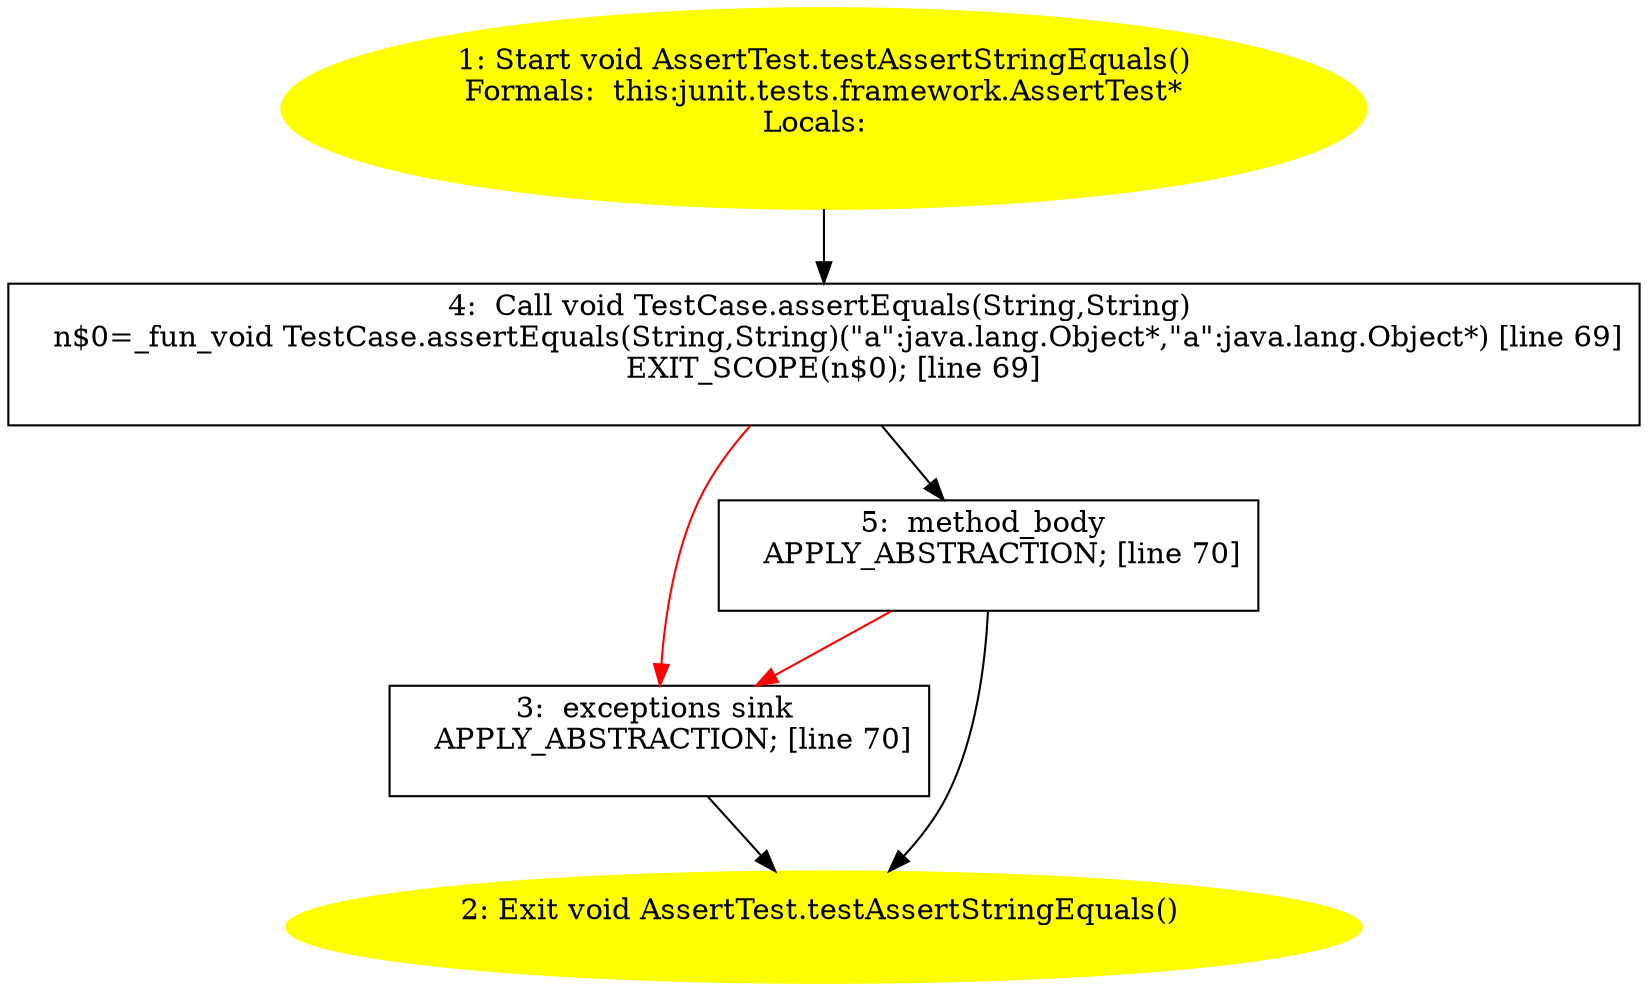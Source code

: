 /* @generated */
digraph cfg {
"junit.tests.framework.AssertTest.testAssertStringEquals():void.9c30d43e8eb642d52f4046937f82cb54_1" [label="1: Start void AssertTest.testAssertStringEquals()\nFormals:  this:junit.tests.framework.AssertTest*\nLocals:  \n  " color=yellow style=filled]
	

	 "junit.tests.framework.AssertTest.testAssertStringEquals():void.9c30d43e8eb642d52f4046937f82cb54_1" -> "junit.tests.framework.AssertTest.testAssertStringEquals():void.9c30d43e8eb642d52f4046937f82cb54_4" ;
"junit.tests.framework.AssertTest.testAssertStringEquals():void.9c30d43e8eb642d52f4046937f82cb54_2" [label="2: Exit void AssertTest.testAssertStringEquals() \n  " color=yellow style=filled]
	

"junit.tests.framework.AssertTest.testAssertStringEquals():void.9c30d43e8eb642d52f4046937f82cb54_3" [label="3:  exceptions sink \n   APPLY_ABSTRACTION; [line 70]\n " shape="box"]
	

	 "junit.tests.framework.AssertTest.testAssertStringEquals():void.9c30d43e8eb642d52f4046937f82cb54_3" -> "junit.tests.framework.AssertTest.testAssertStringEquals():void.9c30d43e8eb642d52f4046937f82cb54_2" ;
"junit.tests.framework.AssertTest.testAssertStringEquals():void.9c30d43e8eb642d52f4046937f82cb54_4" [label="4:  Call void TestCase.assertEquals(String,String) \n   n$0=_fun_void TestCase.assertEquals(String,String)(\"a\":java.lang.Object*,\"a\":java.lang.Object*) [line 69]\n  EXIT_SCOPE(n$0); [line 69]\n " shape="box"]
	

	 "junit.tests.framework.AssertTest.testAssertStringEquals():void.9c30d43e8eb642d52f4046937f82cb54_4" -> "junit.tests.framework.AssertTest.testAssertStringEquals():void.9c30d43e8eb642d52f4046937f82cb54_5" ;
	 "junit.tests.framework.AssertTest.testAssertStringEquals():void.9c30d43e8eb642d52f4046937f82cb54_4" -> "junit.tests.framework.AssertTest.testAssertStringEquals():void.9c30d43e8eb642d52f4046937f82cb54_3" [color="red" ];
"junit.tests.framework.AssertTest.testAssertStringEquals():void.9c30d43e8eb642d52f4046937f82cb54_5" [label="5:  method_body \n   APPLY_ABSTRACTION; [line 70]\n " shape="box"]
	

	 "junit.tests.framework.AssertTest.testAssertStringEquals():void.9c30d43e8eb642d52f4046937f82cb54_5" -> "junit.tests.framework.AssertTest.testAssertStringEquals():void.9c30d43e8eb642d52f4046937f82cb54_2" ;
	 "junit.tests.framework.AssertTest.testAssertStringEquals():void.9c30d43e8eb642d52f4046937f82cb54_5" -> "junit.tests.framework.AssertTest.testAssertStringEquals():void.9c30d43e8eb642d52f4046937f82cb54_3" [color="red" ];
}
